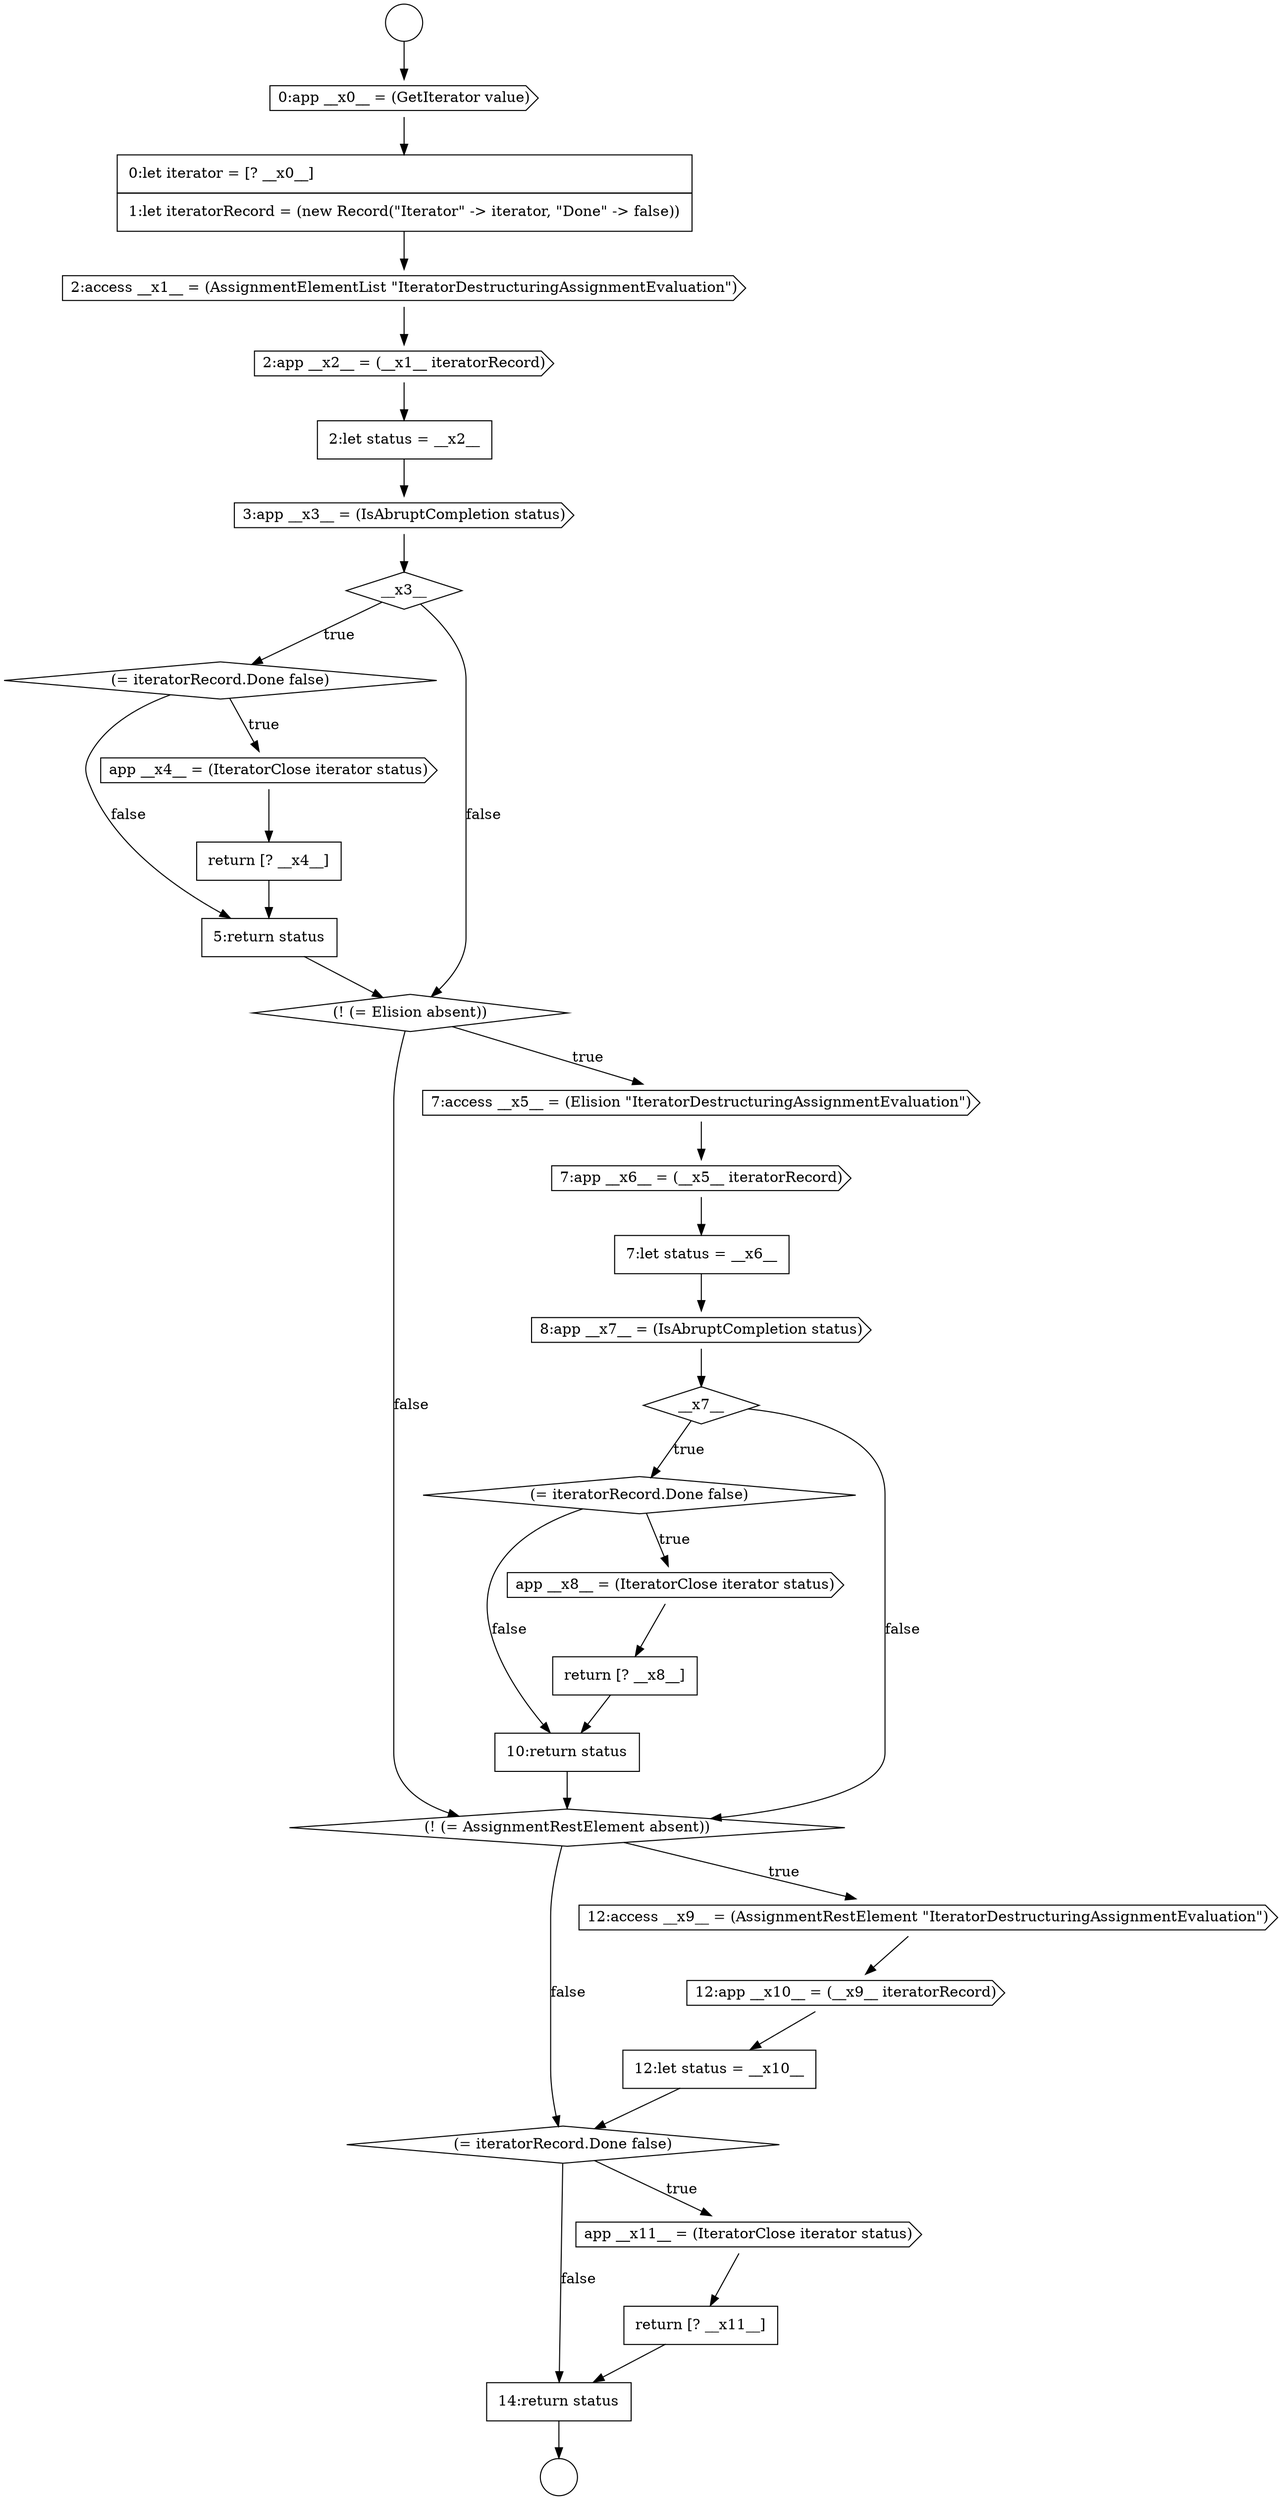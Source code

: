digraph {
  node4931 [shape=cds, label=<<font color="black">2:app __x2__ = (__x1__ iteratorRecord)</font>> color="black" fillcolor="white" style=filled]
  node4956 [shape=none, margin=0, label=<<font color="black">
    <table border="0" cellborder="1" cellspacing="0" cellpadding="10">
      <tr><td align="left">14:return status</td></tr>
    </table>
  </font>> color="black" fillcolor="white" style=filled]
  node4935 [shape=diamond, label=<<font color="black">(= iteratorRecord.Done false)</font>> color="black" fillcolor="white" style=filled]
  node4930 [shape=cds, label=<<font color="black">2:access __x1__ = (AssignmentElementList &quot;IteratorDestructuringAssignmentEvaluation&quot;)</font>> color="black" fillcolor="white" style=filled]
  node4929 [shape=none, margin=0, label=<<font color="black">
    <table border="0" cellborder="1" cellspacing="0" cellpadding="10">
      <tr><td align="left">0:let iterator = [? __x0__]</td></tr>
      <tr><td align="left">1:let iteratorRecord = (new Record(&quot;Iterator&quot; -&gt; iterator, &quot;Done&quot; -&gt; false))</td></tr>
    </table>
  </font>> color="black" fillcolor="white" style=filled]
  node4932 [shape=none, margin=0, label=<<font color="black">
    <table border="0" cellborder="1" cellspacing="0" cellpadding="10">
      <tr><td align="left">2:let status = __x2__</td></tr>
    </table>
  </font>> color="black" fillcolor="white" style=filled]
  node4927 [shape=circle label=" " color="black" fillcolor="white" style=filled]
  node4941 [shape=cds, label=<<font color="black">7:app __x6__ = (__x5__ iteratorRecord)</font>> color="black" fillcolor="white" style=filled]
  node4948 [shape=none, margin=0, label=<<font color="black">
    <table border="0" cellborder="1" cellspacing="0" cellpadding="10">
      <tr><td align="left">10:return status</td></tr>
    </table>
  </font>> color="black" fillcolor="white" style=filled]
  node4928 [shape=cds, label=<<font color="black">0:app __x0__ = (GetIterator value)</font>> color="black" fillcolor="white" style=filled]
  node4952 [shape=none, margin=0, label=<<font color="black">
    <table border="0" cellborder="1" cellspacing="0" cellpadding="10">
      <tr><td align="left">12:let status = __x10__</td></tr>
    </table>
  </font>> color="black" fillcolor="white" style=filled]
  node4947 [shape=none, margin=0, label=<<font color="black">
    <table border="0" cellborder="1" cellspacing="0" cellpadding="10">
      <tr><td align="left">return [? __x8__]</td></tr>
    </table>
  </font>> color="black" fillcolor="white" style=filled]
  node4942 [shape=none, margin=0, label=<<font color="black">
    <table border="0" cellborder="1" cellspacing="0" cellpadding="10">
      <tr><td align="left">7:let status = __x6__</td></tr>
    </table>
  </font>> color="black" fillcolor="white" style=filled]
  node4951 [shape=cds, label=<<font color="black">12:app __x10__ = (__x9__ iteratorRecord)</font>> color="black" fillcolor="white" style=filled]
  node4938 [shape=none, margin=0, label=<<font color="black">
    <table border="0" cellborder="1" cellspacing="0" cellpadding="10">
      <tr><td align="left">5:return status</td></tr>
    </table>
  </font>> color="black" fillcolor="white" style=filled]
  node4934 [shape=diamond, label=<<font color="black">__x3__</font>> color="black" fillcolor="white" style=filled]
  node4953 [shape=diamond, label=<<font color="black">(= iteratorRecord.Done false)</font>> color="black" fillcolor="white" style=filled]
  node4943 [shape=cds, label=<<font color="black">8:app __x7__ = (IsAbruptCompletion status)</font>> color="black" fillcolor="white" style=filled]
  node4926 [shape=circle label=" " color="black" fillcolor="white" style=filled]
  node4946 [shape=cds, label=<<font color="black">app __x8__ = (IteratorClose iterator status)</font>> color="black" fillcolor="white" style=filled]
  node4933 [shape=cds, label=<<font color="black">3:app __x3__ = (IsAbruptCompletion status)</font>> color="black" fillcolor="white" style=filled]
  node4954 [shape=cds, label=<<font color="black">app __x11__ = (IteratorClose iterator status)</font>> color="black" fillcolor="white" style=filled]
  node4937 [shape=none, margin=0, label=<<font color="black">
    <table border="0" cellborder="1" cellspacing="0" cellpadding="10">
      <tr><td align="left">return [? __x4__]</td></tr>
    </table>
  </font>> color="black" fillcolor="white" style=filled]
  node4939 [shape=diamond, label=<<font color="black">(! (= Elision absent))</font>> color="black" fillcolor="white" style=filled]
  node4950 [shape=cds, label=<<font color="black">12:access __x9__ = (AssignmentRestElement &quot;IteratorDestructuringAssignmentEvaluation&quot;)</font>> color="black" fillcolor="white" style=filled]
  node4945 [shape=diamond, label=<<font color="black">(= iteratorRecord.Done false)</font>> color="black" fillcolor="white" style=filled]
  node4944 [shape=diamond, label=<<font color="black">__x7__</font>> color="black" fillcolor="white" style=filled]
  node4936 [shape=cds, label=<<font color="black">app __x4__ = (IteratorClose iterator status)</font>> color="black" fillcolor="white" style=filled]
  node4955 [shape=none, margin=0, label=<<font color="black">
    <table border="0" cellborder="1" cellspacing="0" cellpadding="10">
      <tr><td align="left">return [? __x11__]</td></tr>
    </table>
  </font>> color="black" fillcolor="white" style=filled]
  node4949 [shape=diamond, label=<<font color="black">(! (= AssignmentRestElement absent))</font>> color="black" fillcolor="white" style=filled]
  node4940 [shape=cds, label=<<font color="black">7:access __x5__ = (Elision &quot;IteratorDestructuringAssignmentEvaluation&quot;)</font>> color="black" fillcolor="white" style=filled]
  node4938 -> node4939 [ color="black"]
  node4929 -> node4930 [ color="black"]
  node4946 -> node4947 [ color="black"]
  node4956 -> node4927 [ color="black"]
  node4953 -> node4954 [label=<<font color="black">true</font>> color="black"]
  node4953 -> node4956 [label=<<font color="black">false</font>> color="black"]
  node4952 -> node4953 [ color="black"]
  node4939 -> node4940 [label=<<font color="black">true</font>> color="black"]
  node4939 -> node4949 [label=<<font color="black">false</font>> color="black"]
  node4936 -> node4937 [ color="black"]
  node4931 -> node4932 [ color="black"]
  node4944 -> node4945 [label=<<font color="black">true</font>> color="black"]
  node4944 -> node4949 [label=<<font color="black">false</font>> color="black"]
  node4933 -> node4934 [ color="black"]
  node4950 -> node4951 [ color="black"]
  node4926 -> node4928 [ color="black"]
  node4940 -> node4941 [ color="black"]
  node4934 -> node4935 [label=<<font color="black">true</font>> color="black"]
  node4934 -> node4939 [label=<<font color="black">false</font>> color="black"]
  node4941 -> node4942 [ color="black"]
  node4937 -> node4938 [ color="black"]
  node4942 -> node4943 [ color="black"]
  node4955 -> node4956 [ color="black"]
  node4954 -> node4955 [ color="black"]
  node4951 -> node4952 [ color="black"]
  node4928 -> node4929 [ color="black"]
  node4949 -> node4950 [label=<<font color="black">true</font>> color="black"]
  node4949 -> node4953 [label=<<font color="black">false</font>> color="black"]
  node4935 -> node4936 [label=<<font color="black">true</font>> color="black"]
  node4935 -> node4938 [label=<<font color="black">false</font>> color="black"]
  node4930 -> node4931 [ color="black"]
  node4948 -> node4949 [ color="black"]
  node4943 -> node4944 [ color="black"]
  node4947 -> node4948 [ color="black"]
  node4945 -> node4946 [label=<<font color="black">true</font>> color="black"]
  node4945 -> node4948 [label=<<font color="black">false</font>> color="black"]
  node4932 -> node4933 [ color="black"]
}
